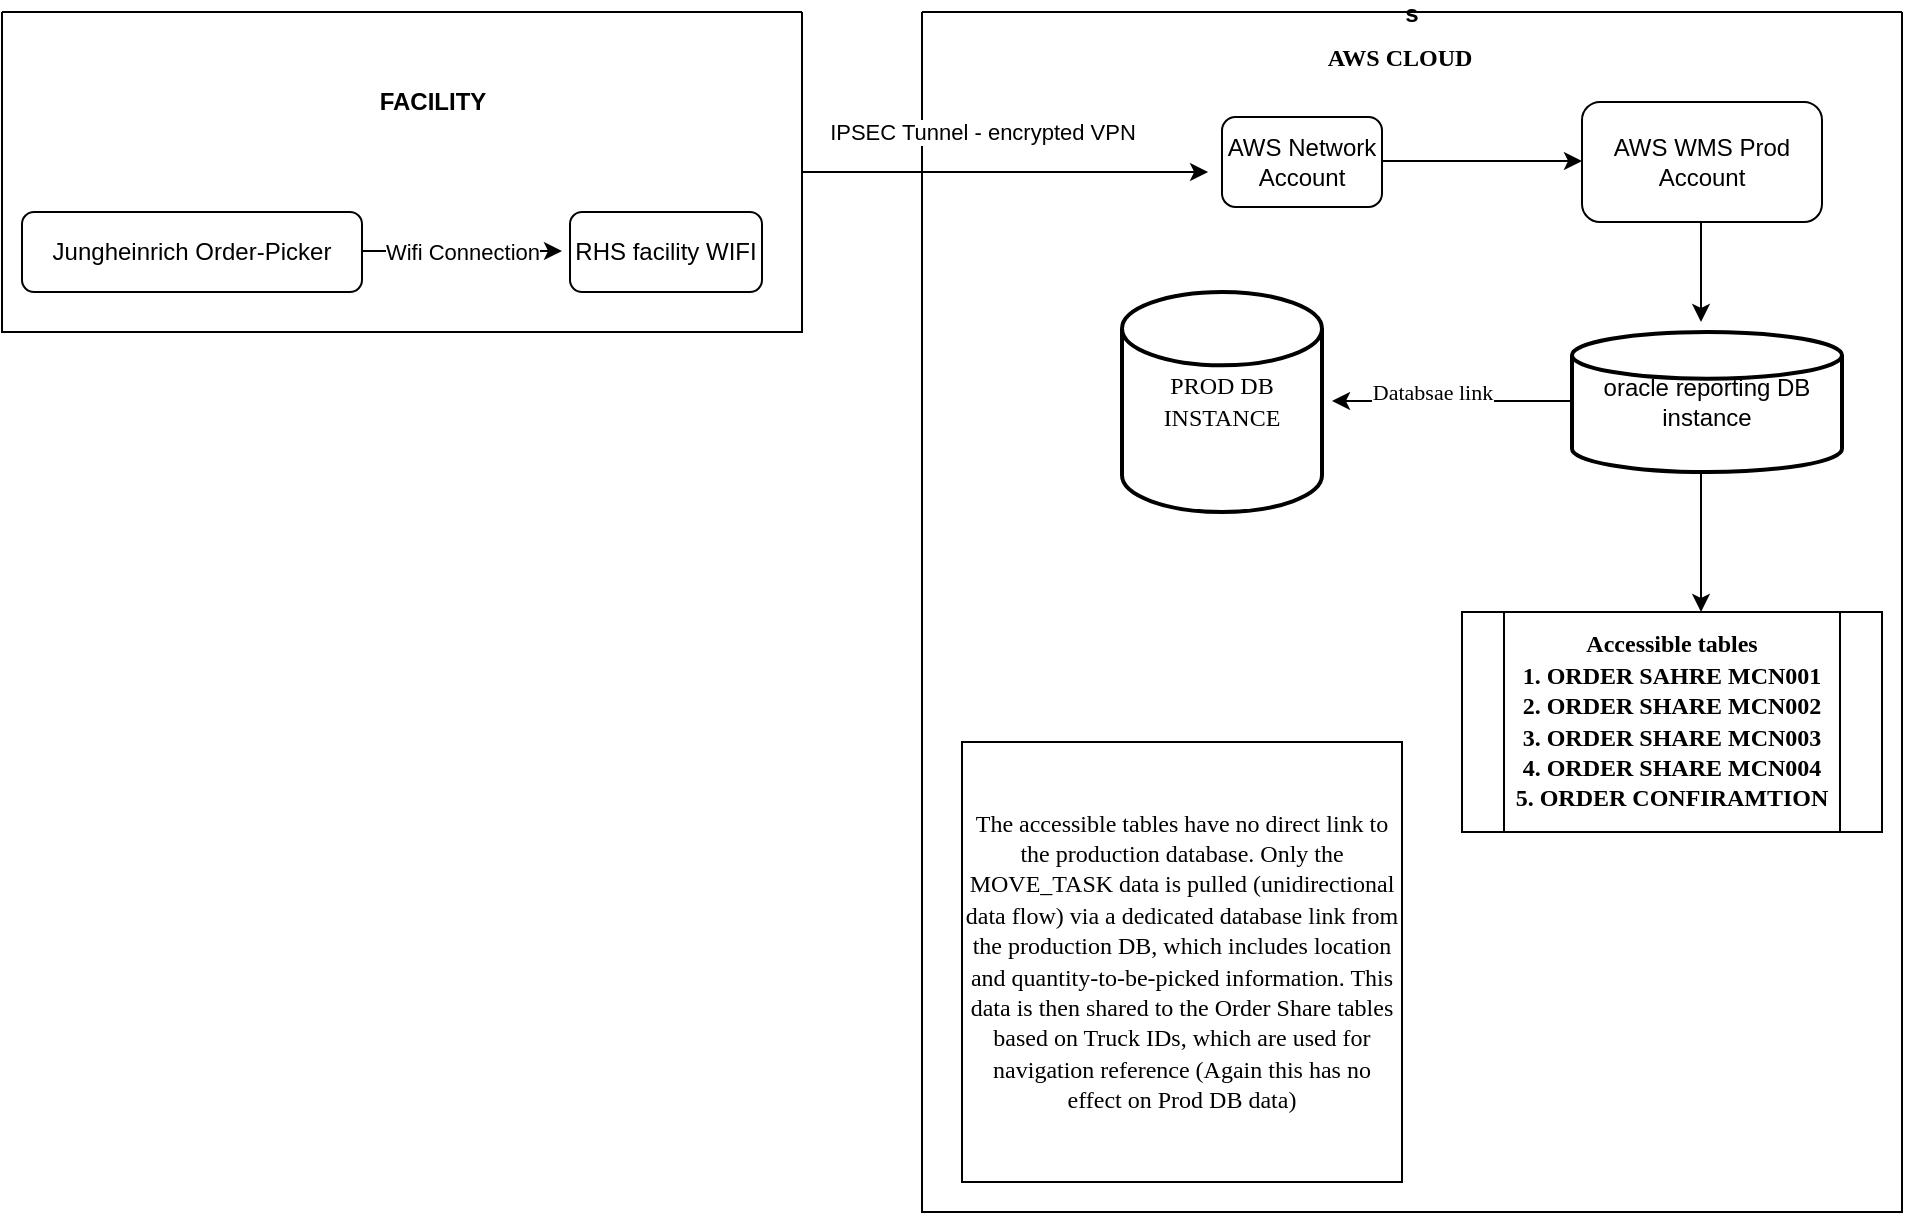 <mxfile version="27.0.1">
  <diagram id="C5RBs43oDa-KdzZeNtuy" name="Page-1">
    <mxGraphModel dx="2245" dy="786" grid="1" gridSize="10" guides="1" tooltips="1" connect="1" arrows="1" fold="1" page="1" pageScale="1" pageWidth="827" pageHeight="1169" math="0" shadow="0">
      <root>
        <mxCell id="WIyWlLk6GJQsqaUBKTNV-0" />
        <mxCell id="WIyWlLk6GJQsqaUBKTNV-1" parent="WIyWlLk6GJQsqaUBKTNV-0" />
        <mxCell id="QDYLRVPtkDUm3GfCSulV-8" value="" style="swimlane;startSize=0;" parent="WIyWlLk6GJQsqaUBKTNV-1" vertex="1">
          <mxGeometry x="-550" y="120" width="400" height="160" as="geometry" />
        </mxCell>
        <mxCell id="QDYLRVPtkDUm3GfCSulV-15" value="" style="endArrow=classic;html=1;rounded=0;" parent="QDYLRVPtkDUm3GfCSulV-8" edge="1">
          <mxGeometry relative="1" as="geometry">
            <mxPoint x="180" y="119.5" as="sourcePoint" />
            <mxPoint x="280" y="119.5" as="targetPoint" />
          </mxGeometry>
        </mxCell>
        <mxCell id="QDYLRVPtkDUm3GfCSulV-16" value="Wifi Connection" style="edgeLabel;resizable=0;html=1;;align=center;verticalAlign=middle;" parent="QDYLRVPtkDUm3GfCSulV-15" connectable="0" vertex="1">
          <mxGeometry relative="1" as="geometry" />
        </mxCell>
        <mxCell id="QDYLRVPtkDUm3GfCSulV-21" value="RHS facility WIFI" style="rounded=1;whiteSpace=wrap;html=1;" parent="QDYLRVPtkDUm3GfCSulV-8" vertex="1">
          <mxGeometry x="284" y="100" width="96" height="40" as="geometry" />
        </mxCell>
        <mxCell id="QDYLRVPtkDUm3GfCSulV-22" value="&lt;b&gt;FACILITY&lt;/b&gt;" style="text;html=1;align=center;verticalAlign=middle;resizable=0;points=[];autosize=1;strokeColor=none;fillColor=none;" parent="QDYLRVPtkDUm3GfCSulV-8" vertex="1">
          <mxGeometry x="175" y="30" width="80" height="30" as="geometry" />
        </mxCell>
        <mxCell id="WIyWlLk6GJQsqaUBKTNV-3" value="Jungheinrich Order-Picker" style="rounded=1;whiteSpace=wrap;html=1;fontSize=12;glass=0;strokeWidth=1;shadow=0;" parent="QDYLRVPtkDUm3GfCSulV-8" vertex="1">
          <mxGeometry x="10" y="100" width="170" height="40" as="geometry" />
        </mxCell>
        <mxCell id="QDYLRVPtkDUm3GfCSulV-25" value="s" style="swimlane;startSize=0;" parent="WIyWlLk6GJQsqaUBKTNV-1" vertex="1">
          <mxGeometry x="-90" y="120" width="490" height="600" as="geometry" />
        </mxCell>
        <mxCell id="QDYLRVPtkDUm3GfCSulV-32" value="" style="edgeStyle=none;orthogonalLoop=1;jettySize=auto;html=1;rounded=0;" parent="QDYLRVPtkDUm3GfCSulV-25" edge="1" source="QDYLRVPtkDUm3GfCSulV-29">
          <mxGeometry width="100" relative="1" as="geometry">
            <mxPoint x="100" y="77" as="sourcePoint" />
            <mxPoint x="150" y="77" as="targetPoint" />
            <Array as="points" />
          </mxGeometry>
        </mxCell>
        <mxCell id="QDYLRVPtkDUm3GfCSulV-35" value="AWS WMS Prod Account" style="rounded=1;whiteSpace=wrap;html=1;" parent="QDYLRVPtkDUm3GfCSulV-25" vertex="1">
          <mxGeometry x="330" y="45" width="120" height="60" as="geometry" />
        </mxCell>
        <mxCell id="QDYLRVPtkDUm3GfCSulV-37" value="oracle reporting DB instance" style="strokeWidth=2;html=1;shape=mxgraph.flowchart.database;whiteSpace=wrap;" parent="QDYLRVPtkDUm3GfCSulV-25" vertex="1">
          <mxGeometry x="325" y="160" width="135" height="70" as="geometry" />
        </mxCell>
        <mxCell id="QDYLRVPtkDUm3GfCSulV-48" value="" style="endArrow=classic;html=1;rounded=0;hachureGap=4;fontFamily=Architects Daughter;fontSource=https%3A%2F%2Ffonts.googleapis.com%2Fcss%3Ffamily%3DArchitects%2BDaughter;strokeColor=default;" parent="QDYLRVPtkDUm3GfCSulV-25" edge="1">
          <mxGeometry width="50" height="50" relative="1" as="geometry">
            <mxPoint x="389.5" y="105" as="sourcePoint" />
            <mxPoint x="389.5" y="155" as="targetPoint" />
          </mxGeometry>
        </mxCell>
        <mxCell id="QDYLRVPtkDUm3GfCSulV-66" value="" style="endArrow=classic;html=1;rounded=0;hachureGap=4;fontFamily=Architects Daughter;fontSource=https%3A%2F%2Ffonts.googleapis.com%2Fcss%3Ffamily%3DArchitects%2BDaughter;" parent="QDYLRVPtkDUm3GfCSulV-25" edge="1">
          <mxGeometry relative="1" as="geometry">
            <mxPoint x="325" y="194.5" as="sourcePoint" />
            <mxPoint x="205" y="194.5" as="targetPoint" />
          </mxGeometry>
        </mxCell>
        <mxCell id="QDYLRVPtkDUm3GfCSulV-67" value="&lt;font face=&quot;Times New Roman&quot;&gt;Databsae link&lt;/font&gt;" style="edgeLabel;resizable=0;html=1;;align=center;verticalAlign=middle;sketch=1;hachureGap=4;jiggle=2;curveFitting=1;fontFamily=Architects Daughter;fontSource=https%3A%2F%2Ffonts.googleapis.com%2Fcss%3Ffamily%3DArchitects%2BDaughter;" parent="QDYLRVPtkDUm3GfCSulV-66" connectable="0" vertex="1">
          <mxGeometry relative="1" as="geometry">
            <mxPoint x="-10" y="-5" as="offset" />
          </mxGeometry>
        </mxCell>
        <mxCell id="QDYLRVPtkDUm3GfCSulV-72" value="&lt;font face=&quot;Times New Roman&quot;&gt;PROD DB INSTANCE&lt;/font&gt;" style="strokeWidth=2;html=1;shape=mxgraph.flowchart.database;whiteSpace=wrap;hachureGap=4;fontFamily=Architects Daughter;fontSource=https%3A%2F%2Ffonts.googleapis.com%2Fcss%3Ffamily%3DArchitects%2BDaughter;" parent="QDYLRVPtkDUm3GfCSulV-25" vertex="1">
          <mxGeometry x="100" y="140" width="100" height="110" as="geometry" />
        </mxCell>
        <mxCell id="QDYLRVPtkDUm3GfCSulV-74" value="" style="endArrow=classic;html=1;rounded=0;hachureGap=4;fontFamily=Architects Daughter;fontSource=https%3A%2F%2Ffonts.googleapis.com%2Fcss%3Ffamily%3DArchitects%2BDaughter;" parent="QDYLRVPtkDUm3GfCSulV-25" edge="1">
          <mxGeometry width="50" height="50" relative="1" as="geometry">
            <mxPoint x="389.5" y="230" as="sourcePoint" />
            <mxPoint x="389.5" y="300" as="targetPoint" />
          </mxGeometry>
        </mxCell>
        <mxCell id="QDYLRVPtkDUm3GfCSulV-75" value="&lt;div&gt;&lt;font face=&quot;Times New Roman&quot;&gt;&lt;b&gt;Accessible tables&lt;/b&gt;&lt;/font&gt;&lt;/div&gt;&lt;div&gt;&lt;font face=&quot;Times New Roman&quot;&gt;&lt;b&gt;1. ORDER SAHRE MCN001&lt;/b&gt;&lt;/font&gt;&lt;/div&gt;&lt;div&gt;&lt;font face=&quot;Times New Roman&quot;&gt;&lt;b&gt;2. ORDER SHARE MCN002&lt;/b&gt;&lt;/font&gt;&lt;/div&gt;&lt;div&gt;&lt;font face=&quot;Times New Roman&quot;&gt;&lt;b&gt;3. ORDER SHARE MCN003&lt;/b&gt;&lt;/font&gt;&lt;/div&gt;&lt;div&gt;&lt;font face=&quot;Times New Roman&quot;&gt;&lt;b&gt;4. ORDER SHARE MCN004&lt;/b&gt;&lt;/font&gt;&lt;/div&gt;&lt;div&gt;&lt;font face=&quot;Times New Roman&quot;&gt;&lt;b&gt;5. ORDER CONFIRAMTION&lt;/b&gt;&lt;/font&gt;&lt;/div&gt;" style="shape=process;whiteSpace=wrap;html=1;backgroundOutline=1;hachureGap=4;fontFamily=Architects Daughter;fontSource=https%3A%2F%2Ffonts.googleapis.com%2Fcss%3Ffamily%3DArchitects%2BDaughter;" parent="QDYLRVPtkDUm3GfCSulV-25" vertex="1">
          <mxGeometry x="270" y="300" width="210" height="110" as="geometry" />
        </mxCell>
        <mxCell id="QDYLRVPtkDUm3GfCSulV-76" value="&lt;font face=&quot;Times New Roman&quot;&gt;The accessible tables have no direct link to the production database. Only the MOVE_TASK data is pulled (unidirectional data flow) via a dedicated database link from the production DB, which includes location and quantity-to-be-picked information. This data is then shared to the Order Share tables based on Truck IDs, which are used for navigation reference (Again this has no effect on Prod DB data)&lt;/font&gt;" style="whiteSpace=wrap;html=1;aspect=fixed;hachureGap=4;fontFamily=Architects Daughter;fontSource=https%3A%2F%2Ffonts.googleapis.com%2Fcss%3Ffamily%3DArchitects%2BDaughter;" parent="QDYLRVPtkDUm3GfCSulV-25" vertex="1">
          <mxGeometry x="20" y="365" width="220" height="220" as="geometry" />
        </mxCell>
        <mxCell id="QDYLRVPtkDUm3GfCSulV-77" value="&lt;font face=&quot;Times New Roman&quot;&gt;&lt;b&gt;AWS CLOUD&amp;nbsp;&lt;/b&gt;&lt;/font&gt;" style="text;html=1;align=center;verticalAlign=middle;resizable=0;points=[];autosize=1;strokeColor=none;fillColor=none;fontFamily=Architects Daughter;fontSource=https%3A%2F%2Ffonts.googleapis.com%2Fcss%3Ffamily%3DArchitects%2BDaughter;" parent="QDYLRVPtkDUm3GfCSulV-25" vertex="1">
          <mxGeometry x="190" y="8" width="100" height="30" as="geometry" />
        </mxCell>
        <mxCell id="QDYLRVPtkDUm3GfCSulV-29" value="AWS Network Account" style="rounded=1;whiteSpace=wrap;html=1;" parent="QDYLRVPtkDUm3GfCSulV-25" vertex="1">
          <mxGeometry x="150" y="52.5" width="80" height="45" as="geometry" />
        </mxCell>
        <mxCell id="AqB0oQ3RV6nyZsJXX6Aw-2" value="" style="edgeStyle=none;orthogonalLoop=1;jettySize=auto;html=1;rounded=0;hachureGap=4;fontFamily=Architects Daughter;fontSource=https%3A%2F%2Ffonts.googleapis.com%2Fcss%3Ffamily%3DArchitects%2BDaughter;" edge="1" parent="QDYLRVPtkDUm3GfCSulV-25">
          <mxGeometry width="100" relative="1" as="geometry">
            <mxPoint x="230" y="74.5" as="sourcePoint" />
            <mxPoint x="330" y="74.5" as="targetPoint" />
            <Array as="points" />
          </mxGeometry>
        </mxCell>
        <mxCell id="QDYLRVPtkDUm3GfCSulV-26" value="" style="endArrow=classic;html=1;rounded=0;exitX=1;exitY=0.5;exitDx=0;exitDy=0;entryX=-0.087;entryY=0.611;entryDx=0;entryDy=0;entryPerimeter=0;" parent="WIyWlLk6GJQsqaUBKTNV-1" source="QDYLRVPtkDUm3GfCSulV-8" edge="1" target="QDYLRVPtkDUm3GfCSulV-29">
          <mxGeometry relative="1" as="geometry">
            <mxPoint x="120" y="200.87" as="sourcePoint" />
            <mxPoint y="200" as="targetPoint" />
          </mxGeometry>
        </mxCell>
        <mxCell id="QDYLRVPtkDUm3GfCSulV-27" value="IPSEC Tunnel - encrypted VPN" style="edgeLabel;resizable=0;html=1;;align=center;verticalAlign=middle;" parent="QDYLRVPtkDUm3GfCSulV-26" connectable="0" vertex="1">
          <mxGeometry relative="1" as="geometry">
            <mxPoint x="-12" y="-20" as="offset" />
          </mxGeometry>
        </mxCell>
      </root>
    </mxGraphModel>
  </diagram>
</mxfile>
